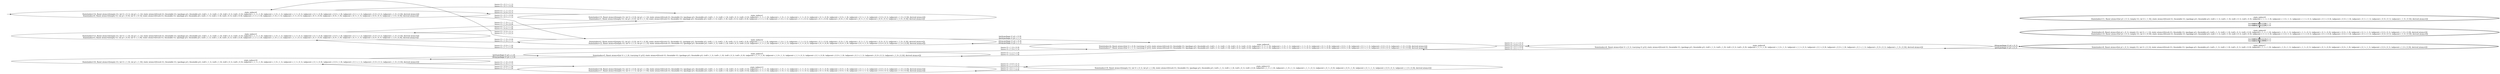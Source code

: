 digraph {
rankdir="LR"
s0[label="state_index=0
State(index=14, fluent atoms=[(empty t1), (at t1 c_0_1), (at p1 c_1_1)], static atoms=[(truck t1), (locatable t1), (package p1), (locatable p1), (cell c_1_1), (cell c_1_0), (cell c_0_1), (cell c_0_0), (adjacent c_1_1 c_1_0), (adjacent c_1_0 c_1_1), (adjacent c_1_1 c_0_1), (adjacent c_0_1 c_0_0), (adjacent c_0_0 c_1_0), (adjacent c_0_1 c_1_1), (adjacent c_0_0 c_0_1), (adjacent c_1_0 c_0_0)], derived atoms=[])
State(index=0, fluent atoms=[(empty t1), (at p1 c_0_0), (at t1 c_0_1)], static atoms=[(truck t1), (locatable t1), (package p1), (locatable p1), (cell c_1_1), (cell c_1_0), (cell c_0_1), (cell c_0_0), (adjacent c_1_1 c_1_0), (adjacent c_1_0 c_1_1), (adjacent c_1_1 c_0_1), (adjacent c_0_1 c_0_0), (adjacent c_0_0 c_1_0), (adjacent c_0_1 c_1_1), (adjacent c_0_0 c_0_1), (adjacent c_1_0 c_0_0)], derived atoms=[])
"]
s1[label="state_index=1
State(index=15, fluent atoms=[(empty t1), (at t1 c_0_0), (at p1 c_1_1)], static atoms=[(truck t1), (locatable t1), (package p1), (locatable p1), (cell c_1_1), (cell c_1_0), (cell c_0_1), (cell c_0_0), (adjacent c_1_1 c_1_0), (adjacent c_1_0 c_1_1), (adjacent c_1_1 c_0_1), (adjacent c_0_1 c_0_0), (adjacent c_0_0 c_1_0), (adjacent c_0_1 c_1_1), (adjacent c_0_0 c_0_1), (adjacent c_1_0 c_0_0)], derived atoms=[])
State(index=1, fluent atoms=[(empty t1), (at p1 c_0_0), (at t1 c_1_1)], static atoms=[(truck t1), (locatable t1), (package p1), (locatable p1), (cell c_1_1), (cell c_1_0), (cell c_0_1), (cell c_0_0), (adjacent c_1_1 c_1_0), (adjacent c_1_0 c_1_1), (adjacent c_1_1 c_0_1), (adjacent c_0_1 c_0_0), (adjacent c_0_0 c_1_0), (adjacent c_0_1 c_1_1), (adjacent c_0_0 c_0_1), (adjacent c_1_0 c_0_0)], derived atoms=[])
"]
s2[label="state_index=2
State(index=2, fluent atoms=[(empty t1), (at p1 c_0_0), (at t1 c_0_0)], static atoms=[(truck t1), (locatable t1), (package p1), (locatable p1), (cell c_1_1), (cell c_1_0), (cell c_0_1), (cell c_0_0), (adjacent c_1_1 c_1_0), (adjacent c_1_0 c_1_1), (adjacent c_1_1 c_0_1), (adjacent c_0_1 c_0_0), (adjacent c_0_0 c_1_0), (adjacent c_0_1 c_1_1), (adjacent c_0_0 c_0_1), (adjacent c_1_0 c_0_0)], derived atoms=[])
State(index=12, fluent atoms=[(empty t1), (at t1 c_1_1), (at p1 c_1_1)], static atoms=[(truck t1), (locatable t1), (package p1), (locatable p1), (cell c_1_1), (cell c_1_0), (cell c_0_1), (cell c_0_0), (adjacent c_1_1 c_1_0), (adjacent c_1_0 c_1_1), (adjacent c_1_1 c_0_1), (adjacent c_0_1 c_0_0), (adjacent c_0_0 c_1_0), (adjacent c_0_1 c_1_1), (adjacent c_0_0 c_0_1), (adjacent c_1_0 c_0_0)], derived atoms=[])
"]
s3[label="state_index=3
State(index=13, fluent atoms=[(empty t1), (at t1 c_1_0), (at p1 c_1_1)], static atoms=[(truck t1), (locatable t1), (package p1), (locatable p1), (cell c_1_1), (cell c_1_0), (cell c_0_1), (cell c_0_0), (adjacent c_1_1 c_1_0), (adjacent c_1_0 c_1_1), (adjacent c_1_1 c_0_1), (adjacent c_0_1 c_0_0), (adjacent c_0_0 c_1_0), (adjacent c_0_1 c_1_1), (adjacent c_0_0 c_0_1), (adjacent c_1_0 c_0_0)], derived atoms=[])
State(index=3, fluent atoms=[(empty t1), (at p1 c_0_0), (at t1 c_1_0)], static atoms=[(truck t1), (locatable t1), (package p1), (locatable p1), (cell c_1_1), (cell c_1_0), (cell c_0_1), (cell c_0_0), (adjacent c_1_1 c_1_0), (adjacent c_1_0 c_1_1), (adjacent c_1_1 c_0_1), (adjacent c_0_1 c_0_0), (adjacent c_0_0 c_1_0), (adjacent c_0_1 c_1_1), (adjacent c_0_0 c_0_1), (adjacent c_1_0 c_0_0)], derived atoms=[])
"]
s4[label="state_index=4
State(index=4, fluent atoms=[(at t1 c_0_0), (carrying t1 p1)], static atoms=[(truck t1), (locatable t1), (package p1), (locatable p1), (cell c_1_1), (cell c_1_0), (cell c_0_1), (cell c_0_0), (adjacent c_1_1 c_1_0), (adjacent c_1_0 c_1_1), (adjacent c_1_1 c_0_1), (adjacent c_0_1 c_0_0), (adjacent c_0_0 c_1_0), (adjacent c_0_1 c_1_1), (adjacent c_0_0 c_0_1), (adjacent c_1_0 c_0_0)], derived atoms=[])
State(index=7, fluent atoms=[(at t1 c_1_1), (carrying t1 p1)], static atoms=[(truck t1), (locatable t1), (package p1), (locatable p1), (cell c_1_1), (cell c_1_0), (cell c_0_1), (cell c_0_0), (adjacent c_1_1 c_1_0), (adjacent c_1_0 c_1_1), (adjacent c_1_1 c_0_1), (adjacent c_0_1 c_0_0), (adjacent c_0_0 c_1_0), (adjacent c_0_1 c_1_1), (adjacent c_0_0 c_0_1), (adjacent c_1_0 c_0_0)], derived atoms=[])
"]
s5[label="state_index=5
State(index=5, fluent atoms=[(at t1 c_1_0), (carrying t1 p1)], static atoms=[(truck t1), (locatable t1), (package p1), (locatable p1), (cell c_1_1), (cell c_1_0), (cell c_0_1), (cell c_0_0), (adjacent c_1_1 c_1_0), (adjacent c_1_0 c_1_1), (adjacent c_1_1 c_0_1), (adjacent c_0_1 c_0_0), (adjacent c_0_0 c_1_0), (adjacent c_0_1 c_1_1), (adjacent c_0_0 c_0_1), (adjacent c_1_0 c_0_0)], derived atoms=[])
"]
s6[label="state_index=6
State(index=6, fluent atoms=[(at t1 c_0_1), (carrying t1 p1)], static atoms=[(truck t1), (locatable t1), (package p1), (locatable p1), (cell c_1_1), (cell c_1_0), (cell c_0_1), (cell c_0_0), (adjacent c_1_1 c_1_0), (adjacent c_1_0 c_1_1), (adjacent c_1_1 c_0_1), (adjacent c_0_1 c_0_0), (adjacent c_0_0 c_1_0), (adjacent c_0_1 c_1_1), (adjacent c_0_0 c_0_1), (adjacent c_1_0 c_0_0)], derived atoms=[])
"]
s7[peripheries=2,label="state_index=7
State(index=8, fluent atoms=[(at p1 c_0_1), (empty t1), (at t1 c_0_1)], static atoms=[(truck t1), (locatable t1), (package p1), (locatable p1), (cell c_1_1), (cell c_1_0), (cell c_0_1), (cell c_0_0), (adjacent c_1_1 c_1_0), (adjacent c_1_0 c_1_1), (adjacent c_1_1 c_0_1), (adjacent c_0_1 c_0_0), (adjacent c_0_0 c_1_0), (adjacent c_0_1 c_1_1), (adjacent c_0_0 c_0_1), (adjacent c_1_0 c_0_0)], derived atoms=[])
"]
s8[peripheries=2,label="state_index=8
State(index=9, fluent atoms=[(at p1 c_0_1), (empty t1), (at t1 c_1_1)], static atoms=[(truck t1), (locatable t1), (package p1), (locatable p1), (cell c_1_1), (cell c_1_0), (cell c_0_1), (cell c_0_0), (adjacent c_1_1 c_1_0), (adjacent c_1_0 c_1_1), (adjacent c_1_1 c_0_1), (adjacent c_0_1 c_0_0), (adjacent c_0_0 c_1_0), (adjacent c_0_1 c_1_1), (adjacent c_0_0 c_0_1), (adjacent c_1_0 c_0_0)], derived atoms=[])
State(index=10, fluent atoms=[(at p1 c_0_1), (empty t1), (at t1 c_0_0)], static atoms=[(truck t1), (locatable t1), (package p1), (locatable p1), (cell c_1_1), (cell c_1_0), (cell c_0_1), (cell c_0_0), (adjacent c_1_1 c_1_0), (adjacent c_1_0 c_1_1), (adjacent c_1_1 c_0_1), (adjacent c_0_1 c_0_0), (adjacent c_0_0 c_1_0), (adjacent c_0_1 c_1_1), (adjacent c_0_0 c_0_1), (adjacent c_1_0 c_0_0)], derived atoms=[])
"]
s9[peripheries=2,label="state_index=9
State(index=11, fluent atoms=[(at p1 c_0_1), (empty t1), (at t1 c_1_0)], static atoms=[(truck t1), (locatable t1), (package p1), (locatable p1), (cell c_1_1), (cell c_1_0), (cell c_0_1), (cell c_0_0), (adjacent c_1_1 c_1_0), (adjacent c_1_0 c_1_1), (adjacent c_1_1 c_0_1), (adjacent c_0_1 c_0_0), (adjacent c_0_0 c_1_0), (adjacent c_0_1 c_1_1), (adjacent c_0_0 c_0_1), (adjacent c_1_0 c_0_0)], derived atoms=[])
"]
s10[label="state_index=10
State(index=16, fluent atoms=[(empty t1), (at t1 c_1_0), (at p1 c_1_0)], static atoms=[(truck t1), (locatable t1), (package p1), (locatable p1), (cell c_1_1), (cell c_1_0), (cell c_0_1), (cell c_0_0), (adjacent c_1_1 c_1_0), (adjacent c_1_0 c_1_1), (adjacent c_1_1 c_0_1), (adjacent c_0_1 c_0_0), (adjacent c_0_0 c_1_0), (adjacent c_0_1 c_1_1), (adjacent c_0_0 c_0_1), (adjacent c_1_0 c_0_0)], derived atoms=[])
"]
s11[label="state_index=11
State(index=18, fluent atoms=[(empty t1), (at t1 c_0_0), (at p1 c_1_0)], static atoms=[(truck t1), (locatable t1), (package p1), (locatable p1), (cell c_1_1), (cell c_1_0), (cell c_0_1), (cell c_0_0), (adjacent c_1_1 c_1_0), (adjacent c_1_0 c_1_1), (adjacent c_1_1 c_0_1), (adjacent c_0_1 c_0_0), (adjacent c_0_0 c_1_0), (adjacent c_0_1 c_1_1), (adjacent c_0_0 c_0_1), (adjacent c_1_0 c_0_0)], derived atoms=[])
State(index=17, fluent atoms=[(empty t1), (at t1 c_1_1), (at p1 c_1_0)], static atoms=[(truck t1), (locatable t1), (package p1), (locatable p1), (cell c_1_1), (cell c_1_0), (cell c_0_1), (cell c_0_0), (adjacent c_1_1 c_1_0), (adjacent c_1_0 c_1_1), (adjacent c_1_1 c_0_1), (adjacent c_0_1 c_0_0), (adjacent c_0_0 c_1_0), (adjacent c_0_1 c_1_1), (adjacent c_0_0 c_0_1), (adjacent c_1_0 c_0_0)], derived atoms=[])
"]
s12[label="state_index=12
State(index=19, fluent atoms=[(empty t1), (at t1 c_0_1), (at p1 c_1_0)], static atoms=[(truck t1), (locatable t1), (package p1), (locatable p1), (cell c_1_1), (cell c_1_0), (cell c_0_1), (cell c_0_0), (adjacent c_1_1 c_1_0), (adjacent c_1_0 c_1_1), (adjacent c_1_1 c_0_1), (adjacent c_0_1 c_0_0), (adjacent c_0_0 c_1_0), (adjacent c_0_1 c_1_1), (adjacent c_0_0 c_0_1), (adjacent c_1_0 c_0_0)], derived atoms=[])
"]
Dangling [ label = "", style = invis ]
{ rank = same; Dangling }
Dangling -> s0
{ rank = same; s12}
{ rank = same; s1,s11}
{ rank = same; s0,s3,s10}
{ rank = same; s2,s5}
{ rank = same; s4}
{ rank = same; s6}
{ rank = same; s7,s8,s9}
s0->s1 [label="(move t1 c_0_1 c_1_1)
(move t1 c_0_1 c_0_0)
"]
s0->s2 [label="(move t1 c_0_1 c_0_0)
(move t1 c_0_1 c_1_1)
"]
s1->s0 [label="(move t1 c_1_1 c_0_1)
(move t1 c_0_0 c_0_1)
"]
s1->s3 [label="(move t1 c_1_1 c_1_0)
(move t1 c_0_0 c_1_0)
"]
s2->s0 [label="(move t1 c_0_0 c_0_1)
(move t1 c_1_1 c_0_1)
"]
s2->s3 [label="(move t1 c_0_0 c_1_0)
(move t1 c_1_1 c_1_0)
"]
s2->s4 [label="(pick-package t1 p1 c_0_0)
(pick-package t1 p1 c_1_1)
"]
s3->s1 [label="(move t1 c_1_0 c_1_1)
(move t1 c_1_0 c_0_0)
"]
s3->s2 [label="(move t1 c_1_0 c_0_0)
(move t1 c_1_0 c_1_1)
"]
s4->s2 [label="(drop-package t1 p1 c_0_0)
(drop-package t1 p1 c_1_1)
"]
s4->s5 [label="(move t1 c_1_1 c_1_0)
(move t1 c_0_0 c_1_0)
"]
s4->s6 [label="(move t1 c_1_1 c_0_1)
(move t1 c_0_0 c_0_1)
"]
s5->s4 [label="(move t1 c_1_0 c_0_0)
(move t1 c_1_0 c_1_1)
"]
s5->s10 [label="(drop-package t1 p1 c_1_0)
"]
s6->s4 [label="(move t1 c_0_1 c_0_0)
(move t1 c_0_1 c_1_1)
"]
s6->s7 [label="(drop-package t1 p1 c_0_1)
"]
s7->s6 [label="(pick-package t1 p1 c_0_1)
"]
s7->s8 [label="(move t1 c_0_1 c_1_1)
(move t1 c_0_1 c_0_0)
"]
s8->s7 [label="(move t1 c_1_1 c_0_1)
(move t1 c_0_0 c_0_1)
"]
s8->s9 [label="(move t1 c_0_0 c_1_0)
(move t1 c_1_1 c_1_0)
"]
s9->s8 [label="(move t1 c_1_0 c_1_1)
(move t1 c_1_0 c_0_0)
"]
s10->s5 [label="(pick-package t1 p1 c_1_0)
"]
s10->s11 [label="(move t1 c_1_0 c_0_0)
(move t1 c_1_0 c_1_1)
"]
s11->s10 [label="(move t1 c_0_0 c_1_0)
(move t1 c_1_1 c_1_0)
"]
s11->s12 [label="(move t1 c_0_0 c_0_1)
(move t1 c_1_1 c_0_1)
"]
s12->s11 [label="(move t1 c_0_1 c_1_1)
(move t1 c_0_1 c_0_0)
"]
}

